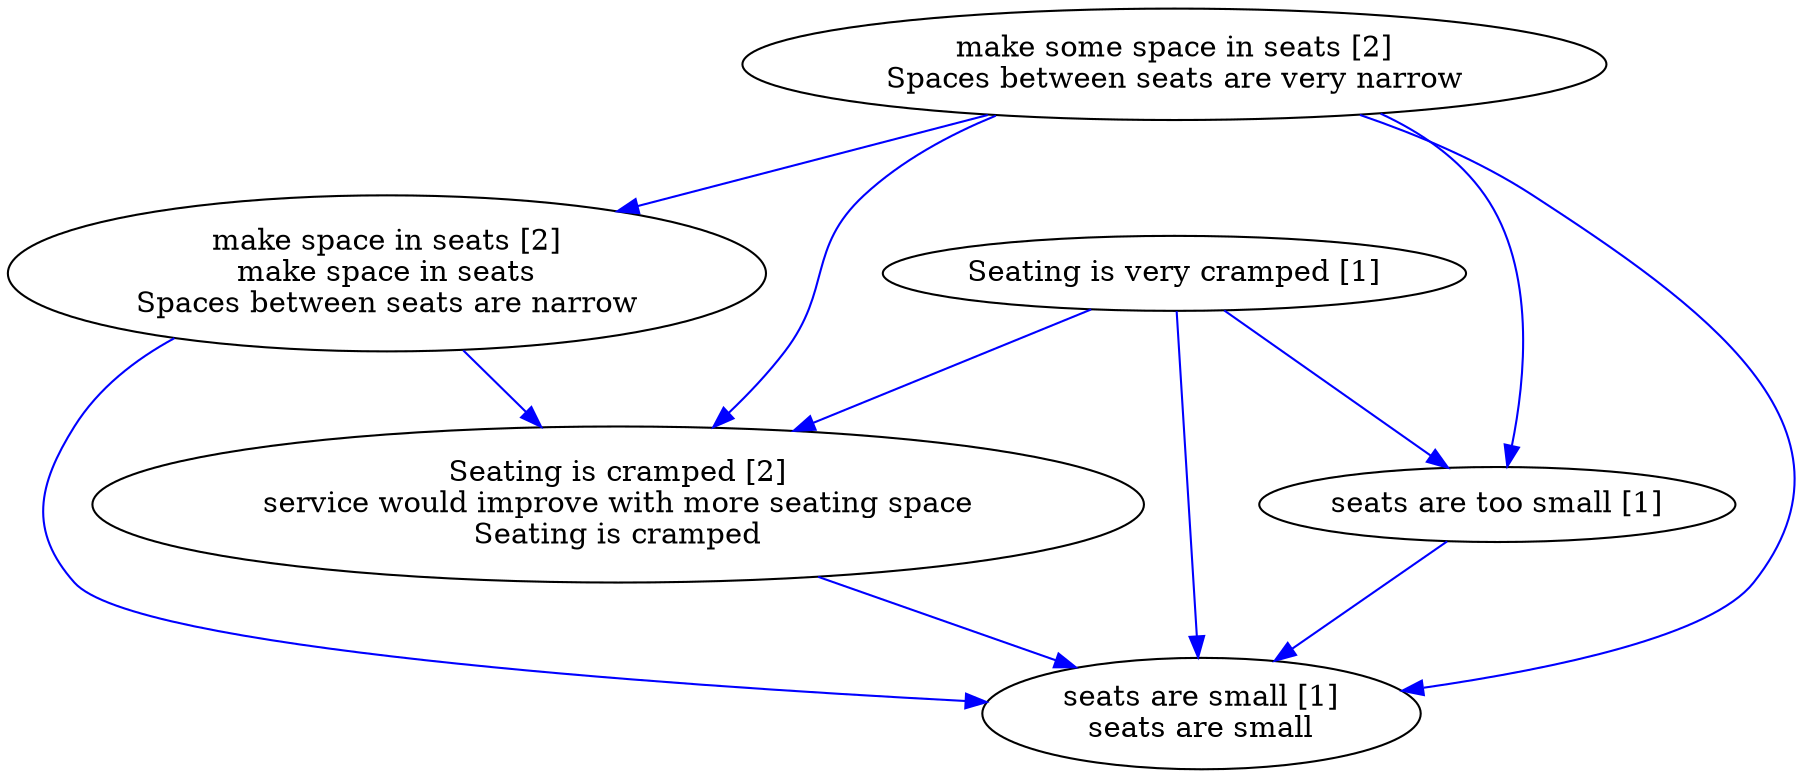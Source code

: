 digraph collapsedGraph {
"make some space in seats [2]\nSpaces between seats are very narrow""Seating is cramped [2]\nservice would improve with more seating space\nSeating is cramped""make space in seats [2]\nmake space in seats\nSpaces between seats are narrow""Seating is very cramped [1]""seats are too small [1]""seats are small [1]\nseats are small""Seating is very cramped [1]" -> "Seating is cramped [2]\nservice would improve with more seating space\nSeating is cramped" [color=blue]
"make some space in seats [2]\nSpaces between seats are very narrow" -> "make space in seats [2]\nmake space in seats\nSpaces between seats are narrow" [color=blue]
"seats are too small [1]" -> "seats are small [1]\nseats are small" [color=blue]
"make space in seats [2]\nmake space in seats\nSpaces between seats are narrow" -> "seats are small [1]\nseats are small" [color=blue]
"make some space in seats [2]\nSpaces between seats are very narrow" -> "seats are too small [1]" [color=blue]
"Seating is cramped [2]\nservice would improve with more seating space\nSeating is cramped" -> "seats are small [1]\nseats are small" [color=blue]
"Seating is very cramped [1]" -> "seats are too small [1]" [color=blue]
"Seating is very cramped [1]" -> "seats are small [1]\nseats are small" [color=blue]
"make some space in seats [2]\nSpaces between seats are very narrow" -> "seats are small [1]\nseats are small" [color=blue]
"make space in seats [2]\nmake space in seats\nSpaces between seats are narrow" -> "Seating is cramped [2]\nservice would improve with more seating space\nSeating is cramped" [color=blue]
"make some space in seats [2]\nSpaces between seats are very narrow" -> "Seating is cramped [2]\nservice would improve with more seating space\nSeating is cramped" [color=blue]
}